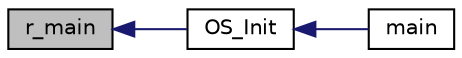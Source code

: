 digraph "r_main"
{
  edge [fontname="Helvetica",fontsize="10",labelfontname="Helvetica",labelfontsize="10"];
  node [fontname="Helvetica",fontsize="10",shape=record];
  rankdir="LR";
  Node1 [label="r_main",height=0.2,width=0.4,color="black", fillcolor="grey75", style="filled", fontcolor="black"];
  Node1 -> Node2 [dir="back",color="midnightblue",fontsize="10",style="solid",fontname="Helvetica"];
  Node2 [label="OS_Init",height=0.2,width=0.4,color="black", fillcolor="white", style="filled",URL="$os_8c.html#a280149a9407c6504ce0af541351561db",tooltip="Setup the RTOS and create main() as the first SYSTEM level task. "];
  Node2 -> Node3 [dir="back",color="midnightblue",fontsize="10",style="solid",fontname="Helvetica"];
  Node3 [label="main",height=0.2,width=0.4,color="black", fillcolor="white", style="filled",URL="$os_8c.html#ae66f6b31b5ad750f1fe042a706a4e3d4"];
}
